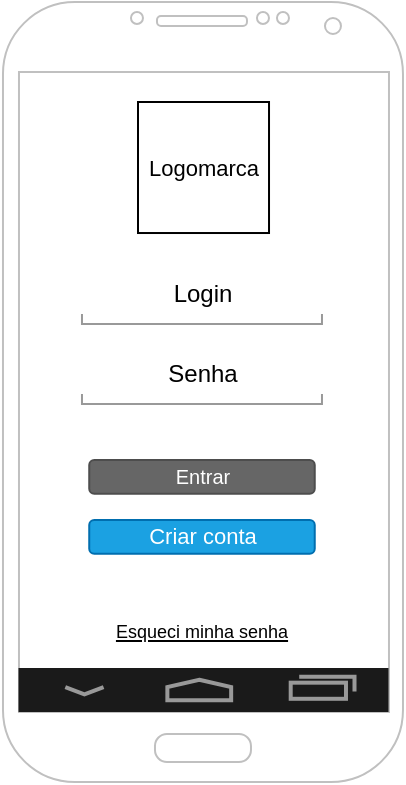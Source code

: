 <mxfile version="14.7.3" type="device" pages="4"><diagram name="TelaLogin" id="pcbPaOmgpCDfgWoAqDzY"><mxGraphModel dx="703" dy="383" grid="1" gridSize="10" guides="1" tooltips="1" connect="1" arrows="1" fold="1" page="1" pageScale="1" pageWidth="827" pageHeight="1169" math="0" shadow="0"><root><mxCell id="0"/><mxCell id="1" parent="0"/><mxCell id="s9qr9JF6SB7EDehjeSiv-1" value="" style="verticalLabelPosition=bottom;verticalAlign=top;html=1;shadow=0;dashed=0;strokeWidth=1;shape=mxgraph.android.phone2;strokeColor=#c0c0c0;" parent="1" vertex="1"><mxGeometry x="314.49" y="299" width="200" height="390" as="geometry"/></mxCell><mxCell id="s9qr9JF6SB7EDehjeSiv-3" value="Entrar" style="rounded=1;html=1;shadow=0;dashed=0;whiteSpace=wrap;fontSize=10;fillColor=#666666;align=center;strokeColor=#4D4D4D;fontColor=#ffffff;" parent="1" vertex="1"><mxGeometry x="357.62" y="528" width="112.75" height="16.88" as="geometry"/></mxCell><mxCell id="s9qr9JF6SB7EDehjeSiv-4" value="Login" style="strokeWidth=1;html=1;shadow=0;dashed=0;shape=mxgraph.android.textfield;align=center;strokeColor=#999999;pointerEvents=1;fillColor=none;" parent="1" vertex="1"><mxGeometry x="353.99" y="430" width="120" height="30" as="geometry"/></mxCell><mxCell id="s9qr9JF6SB7EDehjeSiv-5" value="Senha" style="strokeWidth=1;html=1;shadow=0;dashed=0;shape=mxgraph.android.textfield;align=center;strokeColor=#999999;pointerEvents=1;fillColor=none;" parent="1" vertex="1"><mxGeometry x="353.99" y="470" width="120" height="30" as="geometry"/></mxCell><mxCell id="s9qr9JF6SB7EDehjeSiv-6" value="Esqueci minha senha" style="text;html=1;strokeColor=none;fillColor=none;align=center;verticalAlign=middle;whiteSpace=wrap;rounded=0;fontStyle=4;fontSize=9;" parent="1" vertex="1"><mxGeometry x="353.5" y="603.5" width="120" height="20" as="geometry"/></mxCell><mxCell id="s9qr9JF6SB7EDehjeSiv-7" value="&lt;font style=&quot;font-size: 11px&quot;&gt;Criar conta&lt;/font&gt;" style="rounded=1;html=1;shadow=0;dashed=0;whiteSpace=wrap;fontSize=10;align=center;strokeColor=#006EAF;fontColor=#ffffff;fillColor=#1ba1e2;" parent="1" vertex="1"><mxGeometry x="357.62" y="558" width="112.75" height="16.88" as="geometry"/></mxCell><mxCell id="arFrny3vxUi28OAFOhJY-1" value="Logomarca" style="whiteSpace=wrap;html=1;aspect=fixed;fontSize=11;fontColor=#000000;" parent="1" vertex="1"><mxGeometry x="382" y="349" width="65.51" height="65.51" as="geometry"/></mxCell><mxCell id="mlHeatBJI3QzSH_0io7q-1" value="" style="verticalLabelPosition=bottom;verticalAlign=top;html=1;shadow=0;dashed=0;strokeWidth=2;shape=mxgraph.android.navigation_bar_5;fillColor=#1A1A1A;strokeColor=#999999;fontSize=9;" vertex="1" parent="1"><mxGeometry x="322.26" y="632" width="185" height="22" as="geometry"/></mxCell></root></mxGraphModel></diagram><diagram name="TelaCadastro" id="0M6KJHcyPagAl3RC9B3_"><mxGraphModel dx="703" dy="383" grid="1" gridSize="10" guides="1" tooltips="1" connect="1" arrows="1" fold="1" page="1" pageScale="1" pageWidth="827" pageHeight="1169" math="0" shadow="0"><root><mxCell id="YKpDmroGEW7taRKUalUB-0"/><mxCell id="YKpDmroGEW7taRKUalUB-1" parent="YKpDmroGEW7taRKUalUB-0"/><mxCell id="tNYIF6Rurag822J-LI9G-0" value="" style="verticalLabelPosition=bottom;verticalAlign=top;html=1;shadow=0;dashed=0;strokeWidth=1;shape=mxgraph.android.phone2;strokeColor=#c0c0c0;" parent="YKpDmroGEW7taRKUalUB-1" vertex="1"><mxGeometry x="314.49" y="280" width="200" height="390" as="geometry"/></mxCell><mxCell id="tNYIF6Rurag822J-LI9G-3" value="" style="strokeWidth=1;html=1;shadow=0;dashed=0;shape=mxgraph.android.action_bar_landscape;fillColor=#1A1A1A;strokeColor=#c0c0c0;strokeWidth=2;fontColor=#FFFFFF;" parent="YKpDmroGEW7taRKUalUB-1" vertex="1"><mxGeometry x="324" y="314.5" width="182.5" height="20" as="geometry"/></mxCell><mxCell id="tNYIF6Rurag822J-LI9G-4" value="Nome" style="strokeWidth=1;html=1;shadow=0;dashed=0;shape=mxgraph.android.textfield;align=center;strokeColor=#999999;pointerEvents=1;fillColor=none;fontSize=11;" parent="YKpDmroGEW7taRKUalUB-1" vertex="1"><mxGeometry x="333.25" y="382" width="66.75" height="20" as="geometry"/></mxCell><mxCell id="tNYIF6Rurag822J-LI9G-7" value="&lt;font style=&quot;font-size: 11px&quot;&gt;Avançar&lt;/font&gt;" style="rounded=1;html=1;shadow=0;dashed=0;whiteSpace=wrap;fontSize=10;align=center;strokeColor=#006EAF;fontColor=#ffffff;fillColor=#1ba1e2;" parent="YKpDmroGEW7taRKUalUB-1" vertex="1"><mxGeometry x="438" y="591" width="62.75" height="16.88" as="geometry"/></mxCell><mxCell id="L4wjgM4KKYng9Z0I1gmr-0" value="E-mail" style="strokeWidth=1;html=1;shadow=0;dashed=0;shape=mxgraph.android.textfield;align=center;strokeColor=#999999;pointerEvents=1;fillColor=none;fontSize=11;" parent="YKpDmroGEW7taRKUalUB-1" vertex="1"><mxGeometry x="333.25" y="443" width="166" height="20" as="geometry"/></mxCell><mxCell id="L4wjgM4KKYng9Z0I1gmr-1" value="Sobrenome" style="strokeWidth=1;html=1;shadow=0;dashed=0;shape=mxgraph.android.textfield;align=center;strokeColor=#999999;pointerEvents=1;fillColor=none;fontSize=11;" parent="YKpDmroGEW7taRKUalUB-1" vertex="1"><mxGeometry x="410" y="382" width="90" height="20" as="geometry"/></mxCell><mxCell id="L4wjgM4KKYng9Z0I1gmr-3" value="" style="verticalLabelPosition=bottom;verticalAlign=top;html=1;shadow=0;dashed=0;strokeWidth=1;shape=mxgraph.android.contact_badge_normal;fontSize=11;fillColor=#ffffff;" parent="YKpDmroGEW7taRKUalUB-1" vertex="1"><mxGeometry x="392.25" y="338" width="40" height="40" as="geometry"/></mxCell><mxCell id="L4wjgM4KKYng9Z0I1gmr-4" value="Data de nascimento" style="strokeWidth=1;html=1;shadow=0;dashed=0;shape=mxgraph.android.textfield;align=center;strokeColor=#999999;pointerEvents=1;fillColor=none;fontSize=11;" parent="YKpDmroGEW7taRKUalUB-1" vertex="1"><mxGeometry x="333.25" y="412" width="166.75" height="20" as="geometry"/></mxCell><mxCell id="L4wjgM4KKYng9Z0I1gmr-6" value="Telefone" style="strokeWidth=1;html=1;shadow=0;dashed=0;shape=mxgraph.android.textfield;align=center;strokeColor=#999999;pointerEvents=1;fillColor=none;fontSize=11;" parent="YKpDmroGEW7taRKUalUB-1" vertex="1"><mxGeometry x="332" y="473" width="168" height="20" as="geometry"/></mxCell><mxCell id="9GyJWU7yyij-hhhLCNBn-0" value="Logradouro" style="strokeWidth=1;html=1;shadow=0;dashed=0;shape=mxgraph.android.textfield;align=center;strokeColor=#999999;pointerEvents=1;fillColor=none;fontSize=11;" parent="YKpDmroGEW7taRKUalUB-1" vertex="1"><mxGeometry x="380" y="505" width="70" height="20" as="geometry"/></mxCell><mxCell id="9GyJWU7yyij-hhhLCNBn-1" value="Nº" style="strokeWidth=1;html=1;shadow=0;dashed=0;shape=mxgraph.android.textfield;align=center;strokeColor=#999999;pointerEvents=1;fillColor=none;fontSize=11;" parent="YKpDmroGEW7taRKUalUB-1" vertex="1"><mxGeometry x="460" y="505" width="40" height="20" as="geometry"/></mxCell><mxCell id="9GyJWU7yyij-hhhLCNBn-2" value="Bairro" style="strokeWidth=1;html=1;shadow=0;dashed=0;shape=mxgraph.android.textfield;align=center;strokeColor=#999999;pointerEvents=1;fillColor=none;fontSize=11;" parent="YKpDmroGEW7taRKUalUB-1" vertex="1"><mxGeometry x="331.25" y="536" width="88.75" height="20" as="geometry"/></mxCell><mxCell id="9GyJWU7yyij-hhhLCNBn-3" value="Cidade" style="strokeWidth=1;html=1;shadow=0;dashed=0;shape=mxgraph.android.textfield;align=center;strokeColor=#999999;pointerEvents=1;fillColor=none;fontSize=11;" parent="YKpDmroGEW7taRKUalUB-1" vertex="1"><mxGeometry x="432" y="536" width="68.75" height="20" as="geometry"/></mxCell><mxCell id="9GyJWU7yyij-hhhLCNBn-4" value="UF" style="strokeWidth=1;html=1;shadow=0;dashed=0;shape=mxgraph.android.textfield;align=center;strokeColor=#999999;pointerEvents=1;fillColor=none;fontSize=11;" parent="YKpDmroGEW7taRKUalUB-1" vertex="1"><mxGeometry x="332" y="565" width="48" height="20" as="geometry"/></mxCell><mxCell id="9GyJWU7yyij-hhhLCNBn-5" value="Complemento" style="strokeWidth=1;html=1;shadow=0;dashed=0;shape=mxgraph.android.textfield;align=center;strokeColor=#999999;pointerEvents=1;fillColor=none;fontSize=11;" parent="YKpDmroGEW7taRKUalUB-1" vertex="1"><mxGeometry x="390" y="564.5" width="110.75" height="20" as="geometry"/></mxCell><mxCell id="COEHCCvRVywUcrXWX0vz-0" value="Preencha seus dados pessoais" style="text;html=1;align=center;verticalAlign=middle;whiteSpace=wrap;rounded=0;fontSize=11;fontColor=#FFFFFF;" parent="YKpDmroGEW7taRKUalUB-1" vertex="1"><mxGeometry x="332.94" y="314.5" width="162.12" height="20" as="geometry"/></mxCell><mxCell id="bdfrHfFPngMkNtdnVA4E-0" value="CEP" style="strokeWidth=1;html=1;shadow=0;dashed=0;shape=mxgraph.android.textfield;align=center;strokeColor=#999999;pointerEvents=1;fillColor=none;fontSize=11;" parent="YKpDmroGEW7taRKUalUB-1" vertex="1"><mxGeometry x="331.25" y="505" width="38.75" height="20" as="geometry"/></mxCell><mxCell id="bdfrHfFPngMkNtdnVA4E-1" value="API_Buscar_CEP" style="swimlane;fontStyle=1;align=center;verticalAlign=top;childLayout=stackLayout;horizontal=1;startSize=26;horizontalStack=0;resizeParent=1;resizeParentMax=0;resizeLast=0;collapsible=1;marginBottom=0;fontSize=11;fontColor=#000000;" parent="YKpDmroGEW7taRKUalUB-1" vertex="1"><mxGeometry x="130" y="476.5" width="160" height="86" as="geometry"/></mxCell><mxCell id="bdfrHfFPngMkNtdnVA4E-2" value="+ field: type" style="text;strokeColor=none;fillColor=none;align=left;verticalAlign=top;spacingLeft=4;spacingRight=4;overflow=hidden;rotatable=0;points=[[0,0.5],[1,0.5]];portConstraint=eastwest;" parent="bdfrHfFPngMkNtdnVA4E-1" vertex="1"><mxGeometry y="26" width="160" height="26" as="geometry"/></mxCell><mxCell id="bdfrHfFPngMkNtdnVA4E-3" value="" style="line;strokeWidth=1;fillColor=none;align=left;verticalAlign=middle;spacingTop=-1;spacingLeft=3;spacingRight=3;rotatable=0;labelPosition=right;points=[];portConstraint=eastwest;" parent="bdfrHfFPngMkNtdnVA4E-1" vertex="1"><mxGeometry y="52" width="160" height="8" as="geometry"/></mxCell><mxCell id="bdfrHfFPngMkNtdnVA4E-4" value="+ method(type): buscarCep()" style="text;strokeColor=none;fillColor=none;align=left;verticalAlign=top;spacingLeft=4;spacingRight=4;overflow=hidden;rotatable=0;points=[[0,0.5],[1,0.5]];portConstraint=eastwest;" parent="bdfrHfFPngMkNtdnVA4E-1" vertex="1"><mxGeometry y="60" width="160" height="26" as="geometry"/></mxCell><mxCell id="bdfrHfFPngMkNtdnVA4E-5" value="" style="endArrow=classic;html=1;fontSize=11;fontColor=#000000;entryX=1;entryY=0.5;entryDx=0;entryDy=0;" parent="YKpDmroGEW7taRKUalUB-1" source="bdfrHfFPngMkNtdnVA4E-0" target="bdfrHfFPngMkNtdnVA4E-2" edge="1"><mxGeometry width="50" height="50" relative="1" as="geometry"><mxPoint x="380" y="540" as="sourcePoint"/><mxPoint x="430" y="490" as="targetPoint"/></mxGeometry></mxCell><mxCell id="SMkiUWCo9QSujoaJGIrG-0" value="" style="verticalLabelPosition=bottom;verticalAlign=top;html=1;shadow=0;dashed=0;strokeWidth=2;shape=mxgraph.android.navigation_bar_5;fillColor=#1A1A1A;strokeColor=#999999;fontSize=9;" vertex="1" parent="YKpDmroGEW7taRKUalUB-1"><mxGeometry x="322.5" y="612.88" width="185" height="22" as="geometry"/></mxCell></root></mxGraphModel></diagram><diagram name="TelaCadastroVeiculo" id="AYDgvRZ8iwFfkOy1LutD"><mxGraphModel dx="849" dy="463" grid="1" gridSize="10" guides="1" tooltips="1" connect="1" arrows="1" fold="1" page="1" pageScale="1" pageWidth="827" pageHeight="1169" math="0" shadow="0"><root><mxCell id="bS-cwcRztc18atUK7ep2-0"/><mxCell id="bS-cwcRztc18atUK7ep2-1" parent="bS-cwcRztc18atUK7ep2-0"/><mxCell id="8ysnq2esyBaXfE50iwi6-0" value="" style="verticalLabelPosition=bottom;verticalAlign=top;html=1;shadow=0;dashed=0;strokeWidth=1;shape=mxgraph.android.phone2;strokeColor=#c0c0c0;" parent="bS-cwcRztc18atUK7ep2-1" vertex="1"><mxGeometry x="300" y="240" width="200" height="390" as="geometry"/></mxCell><mxCell id="8ysnq2esyBaXfE50iwi6-2" value="" style="strokeWidth=1;html=1;shadow=0;dashed=0;shape=mxgraph.android.action_bar_landscape;fillColor=#1A1A1A;strokeColor=#c0c0c0;strokeWidth=2;fontColor=#FFFFFF;" parent="bS-cwcRztc18atUK7ep2-1" vertex="1"><mxGeometry x="309.51" y="274.5" width="182.5" height="20" as="geometry"/></mxCell><mxCell id="8ysnq2esyBaXfE50iwi6-3" value="Tipo veículo" style="strokeWidth=1;html=1;shadow=0;dashed=0;shape=mxgraph.android.textfield;align=center;strokeColor=#999999;pointerEvents=1;fillColor=none;fontSize=11;" parent="bS-cwcRztc18atUK7ep2-1" vertex="1"><mxGeometry x="317.76" y="376" width="83.24" height="20" as="geometry"/></mxCell><mxCell id="8ysnq2esyBaXfE50iwi6-4" value="&lt;font style=&quot;font-size: 11px&quot;&gt;Salvar&lt;/font&gt;" style="rounded=1;html=1;shadow=0;dashed=0;whiteSpace=wrap;fontSize=10;align=center;strokeColor=#006EAF;fontColor=#ffffff;fillColor=#1ba1e2;" parent="bS-cwcRztc18atUK7ep2-1" vertex="1"><mxGeometry x="418.51" y="547" width="62.75" height="16.88" as="geometry"/></mxCell><mxCell id="8ysnq2esyBaXfE50iwi6-5" value="Modelo (list)" style="strokeWidth=1;html=1;shadow=0;dashed=0;shape=mxgraph.android.textfield;align=center;strokeColor=#999999;pointerEvents=1;fillColor=none;fontSize=11;" parent="bS-cwcRztc18atUK7ep2-1" vertex="1"><mxGeometry x="411.12" y="416" width="72.63" height="20" as="geometry"/></mxCell><mxCell id="8ysnq2esyBaXfE50iwi6-6" value="Marca (list)" style="strokeWidth=1;html=1;shadow=0;dashed=0;shape=mxgraph.android.textfield;align=center;strokeColor=#999999;pointerEvents=1;fillColor=none;fontSize=11;" parent="bS-cwcRztc18atUK7ep2-1" vertex="1"><mxGeometry x="317.88" y="416" width="84" height="20" as="geometry"/></mxCell><mxCell id="8ysnq2esyBaXfE50iwi6-14" value="Combustível (list)" style="strokeWidth=1;html=1;shadow=0;dashed=0;shape=mxgraph.android.textfield;align=center;strokeColor=#999999;pointerEvents=1;fillColor=none;fontSize=11;" parent="bS-cwcRztc18atUK7ep2-1" vertex="1"><mxGeometry x="317.76" y="497" width="83.24" height="20" as="geometry"/></mxCell><mxCell id="8ysnq2esyBaXfE50iwi6-16" value="Ano" style="strokeWidth=1;html=1;shadow=0;dashed=0;shape=mxgraph.android.textfield;align=center;strokeColor=#999999;pointerEvents=1;fillColor=none;fontSize=11;" parent="bS-cwcRztc18atUK7ep2-1" vertex="1"><mxGeometry x="410.38" y="454" width="73.37" height="20" as="geometry"/></mxCell><mxCell id="8ysnq2esyBaXfE50iwi6-17" value="Placa" style="strokeWidth=1;html=1;shadow=0;dashed=0;shape=mxgraph.android.textfield;align=center;strokeColor=#999999;pointerEvents=1;fillColor=none;fontSize=11;" parent="bS-cwcRztc18atUK7ep2-1" vertex="1"><mxGeometry x="408.51" y="376" width="74.49" height="20" as="geometry"/></mxCell><mxCell id="fBMSRY9Bwh86pO51diNR-0" value="" style="endArrow=classic;html=1;entryX=1;entryY=0.5;entryDx=0;entryDy=0;" parent="bS-cwcRztc18atUK7ep2-1" source="8ysnq2esyBaXfE50iwi6-3" target="0LyO1txpODT6biz6xXVe-41" edge="1"><mxGeometry width="50" height="50" relative="1" as="geometry"><mxPoint x="420" y="490" as="sourcePoint"/><mxPoint x="250" y="386" as="targetPoint"/></mxGeometry></mxCell><mxCell id="fBMSRY9Bwh86pO51diNR-1" value="" style="endArrow=classic;html=1;exitX=0.024;exitY=0.515;exitDx=0;exitDy=0;exitPerimeter=0;entryX=1;entryY=0.5;entryDx=0;entryDy=0;" parent="bS-cwcRztc18atUK7ep2-1" source="8ysnq2esyBaXfE50iwi6-14" target="0LyO1txpODT6biz6xXVe-24" edge="1"><mxGeometry width="50" height="50" relative="1" as="geometry"><mxPoint x="246.76" y="456" as="sourcePoint"/><mxPoint x="190" y="507" as="targetPoint"/></mxGeometry></mxCell><mxCell id="fBMSRY9Bwh86pO51diNR-2" value="Km/L (média)" style="strokeWidth=1;html=1;shadow=0;dashed=0;shape=mxgraph.android.textfield;align=center;strokeColor=#999999;pointerEvents=1;fillColor=none;fontSize=11;" parent="bS-cwcRztc18atUK7ep2-1" vertex="1"><mxGeometry x="411" y="497" width="70" height="20" as="geometry"/></mxCell><mxCell id="fBMSRY9Bwh86pO51diNR-3" value="" style="endArrow=classic;html=1;entryX=0;entryY=0.5;entryDx=0;entryDy=0;" parent="bS-cwcRztc18atUK7ep2-1" source="fBMSRY9Bwh86pO51diNR-2" target="0LyO1txpODT6biz6xXVe-38" edge="1"><mxGeometry width="50" height="50" relative="1" as="geometry"><mxPoint x="480" y="445.378" as="sourcePoint"/><mxPoint x="560" y="507" as="targetPoint"/></mxGeometry></mxCell><mxCell id="fBMSRY9Bwh86pO51diNR-6" value="Cor (list)" style="strokeWidth=1;html=1;shadow=0;dashed=0;shape=mxgraph.android.textfield;align=center;strokeColor=#999999;pointerEvents=1;fillColor=none;fontSize=11;" parent="bS-cwcRztc18atUK7ep2-1" vertex="1"><mxGeometry x="317.77" y="454" width="83.37" height="20" as="geometry"/></mxCell><mxCell id="fBMSRY9Bwh86pO51diNR-8" value="Preencha os dados do veículo" style="text;html=1;align=center;verticalAlign=middle;whiteSpace=wrap;rounded=0;fontSize=11;fontColor=#FFFFFF;" parent="bS-cwcRztc18atUK7ep2-1" vertex="1"><mxGeometry x="317.88" y="275.5" width="162.12" height="20" as="geometry"/></mxCell><mxCell id="0LyO1txpODT6biz6xXVe-17" value="&lt;ol&gt;&lt;li&gt;Value 1&lt;/li&gt;&lt;li&gt;Value 2&lt;/li&gt;&lt;li&gt;Value 3&lt;/li&gt;&lt;/ol&gt;" style="text;strokeColor=none;fillColor=none;html=1;whiteSpace=wrap;verticalAlign=middle;overflow=hidden;fontSize=11;fontColor=#FFFFFF;" parent="bS-cwcRztc18atUK7ep2-1" vertex="1"><mxGeometry x="40" y="356" width="100" height="80" as="geometry"/></mxCell><mxCell id="0LyO1txpODT6biz6xXVe-19" value="Tipos: Carro, moto, caminhão, etc. Deixar apenas &quot;Carro&quot; inicialmente" style="text;html=1;strokeColor=none;fillColor=none;align=center;verticalAlign=middle;whiteSpace=wrap;rounded=0;fontSize=11;" parent="bS-cwcRztc18atUK7ep2-1" vertex="1"><mxGeometry x="20" y="290" width="140" height="60" as="geometry"/></mxCell><mxCell id="0LyO1txpODT6biz6xXVe-23" value="Combustivel" style="swimlane;fontStyle=0;childLayout=stackLayout;horizontal=1;startSize=26;fillColor=none;horizontalStack=0;resizeParent=1;resizeParentMax=0;resizeLast=0;collapsible=1;marginBottom=0;fontSize=11;fontColor=#000000;" parent="bS-cwcRztc18atUK7ep2-1" vertex="1"><mxGeometry x="140" y="468" width="140" height="78" as="geometry"/></mxCell><mxCell id="0LyO1txpODT6biz6xXVe-24" value="- id" style="text;strokeColor=none;fillColor=none;align=left;verticalAlign=top;spacingLeft=4;spacingRight=4;overflow=hidden;rotatable=0;points=[[0,0.5],[1,0.5]];portConstraint=eastwest;" parent="0LyO1txpODT6biz6xXVe-23" vertex="1"><mxGeometry y="26" width="140" height="26" as="geometry"/></mxCell><mxCell id="0LyO1txpODT6biz6xXVe-25" value="- tipo_combustivel" style="text;strokeColor=none;fillColor=none;align=left;verticalAlign=top;spacingLeft=4;spacingRight=4;overflow=hidden;rotatable=0;points=[[0,0.5],[1,0.5]];portConstraint=eastwest;" parent="0LyO1txpODT6biz6xXVe-23" vertex="1"><mxGeometry y="52" width="140" height="26" as="geometry"/></mxCell><mxCell id="0LyO1txpODT6biz6xXVe-32" value="Media_KmL" style="swimlane;fontStyle=1;align=center;verticalAlign=top;childLayout=stackLayout;horizontal=1;startSize=26;horizontalStack=0;resizeParent=1;resizeParentMax=0;resizeLast=0;collapsible=1;marginBottom=0;fontSize=11;fontColor=#000000;" parent="bS-cwcRztc18atUK7ep2-1" vertex="1"><mxGeometry x="530" y="441.88" width="180" height="112" as="geometry"/></mxCell><mxCell id="0LyO1txpODT6biz6xXVe-33" value="- field: id_veiculo" style="text;strokeColor=none;fillColor=none;align=left;verticalAlign=top;spacingLeft=4;spacingRight=4;overflow=hidden;rotatable=0;points=[[0,0.5],[1,0.5]];portConstraint=eastwest;" parent="0LyO1txpODT6biz6xXVe-32" vertex="1"><mxGeometry y="26" width="180" height="26" as="geometry"/></mxCell><mxCell id="0LyO1txpODT6biz6xXVe-38" value="- field: mediaKmL" style="text;strokeColor=none;fillColor=none;align=left;verticalAlign=top;spacingLeft=4;spacingRight=4;overflow=hidden;rotatable=0;points=[[0,0.5],[1,0.5]];portConstraint=eastwest;" parent="0LyO1txpODT6biz6xXVe-32" vertex="1"><mxGeometry y="52" width="180" height="26" as="geometry"/></mxCell><mxCell id="0LyO1txpODT6biz6xXVe-34" value="" style="line;strokeWidth=1;fillColor=none;align=left;verticalAlign=middle;spacingTop=-1;spacingLeft=3;spacingRight=3;rotatable=0;labelPosition=right;points=[];portConstraint=eastwest;" parent="0LyO1txpODT6biz6xXVe-32" vertex="1"><mxGeometry y="78" width="180" height="8" as="geometry"/></mxCell><mxCell id="0LyO1txpODT6biz6xXVe-35" value="+ method(type): calcularMedia" style="text;strokeColor=none;fillColor=none;align=left;verticalAlign=top;spacingLeft=4;spacingRight=4;overflow=hidden;rotatable=0;points=[[0,0.5],[1,0.5]];portConstraint=eastwest;" parent="0LyO1txpODT6biz6xXVe-32" vertex="1"><mxGeometry y="86" width="180" height="26" as="geometry"/></mxCell><mxCell id="0LyO1txpODT6biz6xXVe-40" value="Tipo_Veiculo" style="swimlane;fontStyle=0;childLayout=stackLayout;horizontal=1;startSize=26;fillColor=none;horizontalStack=0;resizeParent=1;resizeParentMax=0;resizeLast=0;collapsible=1;marginBottom=0;fontSize=11;fontColor=#000000;" parent="bS-cwcRztc18atUK7ep2-1" vertex="1"><mxGeometry x="140" y="347" width="140" height="78" as="geometry"/></mxCell><mxCell id="0LyO1txpODT6biz6xXVe-41" value="- id" style="text;strokeColor=none;fillColor=none;align=left;verticalAlign=top;spacingLeft=4;spacingRight=4;overflow=hidden;rotatable=0;points=[[0,0.5],[1,0.5]];portConstraint=eastwest;" parent="0LyO1txpODT6biz6xXVe-40" vertex="1"><mxGeometry y="26" width="140" height="26" as="geometry"/></mxCell><mxCell id="0LyO1txpODT6biz6xXVe-42" value="- tipo" style="text;strokeColor=none;fillColor=none;align=left;verticalAlign=top;spacingLeft=4;spacingRight=4;overflow=hidden;rotatable=0;points=[[0,0.5],[1,0.5]];portConstraint=eastwest;" parent="0LyO1txpODT6biz6xXVe-40" vertex="1"><mxGeometry y="52" width="140" height="26" as="geometry"/></mxCell><mxCell id="ib0vaJeNcSpGHsJvi9gh-0" value="Animação / Foto veículo" style="rounded=0;whiteSpace=wrap;html=1;fontSize=11;fontColor=#000000;" parent="bS-cwcRztc18atUK7ep2-1" vertex="1"><mxGeometry x="320" y="315" width="163.75" height="35" as="geometry"/></mxCell><mxCell id="6p5YaX5T8p_TAweoCwR6-0" value="" style="verticalLabelPosition=bottom;verticalAlign=top;html=1;shadow=0;dashed=0;strokeWidth=2;shape=mxgraph.android.navigation_bar_5;fillColor=#1A1A1A;strokeColor=#999999;fontSize=9;" vertex="1" parent="bS-cwcRztc18atUK7ep2-1"><mxGeometry x="308.26" y="573" width="185" height="22" as="geometry"/></mxCell><mxCell id="xo7hssBsLbCCeoETLEOR-0" value="" style="endArrow=classic;html=1;fontSize=9;entryX=0.5;entryY=1;entryDx=0;entryDy=0;exitX=-0.021;exitY=0.725;exitDx=0;exitDy=0;exitPerimeter=0;" edge="1" parent="bS-cwcRztc18atUK7ep2-1" source="0LyO1txpODT6biz6xXVe-42" target="0LyO1txpODT6biz6xXVe-19"><mxGeometry width="50" height="50" relative="1" as="geometry"><mxPoint x="30" y="421" as="sourcePoint"/><mxPoint x="80" y="371" as="targetPoint"/></mxGeometry></mxCell></root></mxGraphModel></diagram><diagram name="TelaPrincipal" id="6ZjeS-cBSRHWoQ_r_PPY"><mxGraphModel dx="849" dy="463" grid="1" gridSize="10" guides="1" tooltips="1" connect="1" arrows="1" fold="1" page="1" pageScale="1" pageWidth="827" pageHeight="1169" math="0" shadow="0"><root><mxCell id="2oL0-Lksb_uqV_3Hc8Vw-0"/><mxCell id="2oL0-Lksb_uqV_3Hc8Vw-1" parent="2oL0-Lksb_uqV_3Hc8Vw-0"/><mxCell id="UJQGAwBYLTSITpzcG6UX-0" value="" style="verticalLabelPosition=bottom;verticalAlign=top;html=1;shadow=0;dashed=0;strokeWidth=1;shape=mxgraph.android.phone2;strokeColor=#c0c0c0;" parent="2oL0-Lksb_uqV_3Hc8Vw-1" vertex="1"><mxGeometry x="422" y="320" width="200" height="390" as="geometry"/></mxCell><mxCell id="4tPLECbuEtlZAiveNUpX-19" value="" style="line;strokeWidth=2;html=1;fontSize=11;fontColor=#000000;" parent="2oL0-Lksb_uqV_3Hc8Vw-1" vertex="1"><mxGeometry x="434" y="362" width="15" height="8" as="geometry"/></mxCell><mxCell id="4tPLECbuEtlZAiveNUpX-20" value="" style="line;strokeWidth=2;html=1;fontSize=11;fontColor=#000000;" parent="2oL0-Lksb_uqV_3Hc8Vw-1" vertex="1"><mxGeometry x="434" y="369" width="15" height="10" as="geometry"/></mxCell><mxCell id="4tPLECbuEtlZAiveNUpX-21" value="" style="line;strokeWidth=2;html=1;fontSize=11;fontColor=#000000;" parent="2oL0-Lksb_uqV_3Hc8Vw-1" vertex="1"><mxGeometry x="434" y="365" width="15" height="10" as="geometry"/></mxCell><mxCell id="4tPLECbuEtlZAiveNUpX-29" value="" style="line;strokeWidth=2;html=1;fontSize=11;fontColor=#000000;" parent="2oL0-Lksb_uqV_3Hc8Vw-1" vertex="1"><mxGeometry x="430.5" y="379" width="185" height="10" as="geometry"/></mxCell><mxCell id="4tPLECbuEtlZAiveNUpX-35" value="Entradas:" style="text;strokeColor=none;fillColor=none;html=1;fontSize=8;fontStyle=1;verticalAlign=middle;align=center;" parent="2oL0-Lksb_uqV_3Hc8Vw-1" vertex="1"><mxGeometry x="459" y="355" width="42" height="14" as="geometry"/></mxCell><mxCell id="4tPLECbuEtlZAiveNUpX-36" value="R$ 50,00" style="text;strokeColor=none;fillColor=none;html=1;fontSize=8;fontStyle=1;verticalAlign=middle;align=center;fontColor=#00CC00;" parent="2oL0-Lksb_uqV_3Hc8Vw-1" vertex="1"><mxGeometry x="503" y="355" width="28" height="14" as="geometry"/></mxCell><mxCell id="4tPLECbuEtlZAiveNUpX-37" value="Saídas:" style="text;strokeColor=none;fillColor=none;html=1;fontSize=8;fontStyle=1;verticalAlign=middle;align=center;" parent="2oL0-Lksb_uqV_3Hc8Vw-1" vertex="1"><mxGeometry x="550" y="356" width="27" height="12" as="geometry"/></mxCell><mxCell id="4tPLECbuEtlZAiveNUpX-38" value="R$ 30,00" style="text;strokeColor=none;fillColor=none;html=1;fontSize=8;fontStyle=1;verticalAlign=middle;align=center;fontColor=#FF0000;" parent="2oL0-Lksb_uqV_3Hc8Vw-1" vertex="1"><mxGeometry x="579.5" y="355" width="35" height="14" as="geometry"/></mxCell><mxCell id="VrLesyhqI8mYc0uWLbDm-0" value="Saldo:" style="text;strokeColor=none;fillColor=none;html=1;fontSize=8;fontStyle=1;verticalAlign=middle;align=center;" vertex="1" parent="2oL0-Lksb_uqV_3Hc8Vw-1"><mxGeometry x="554.5" y="369" width="22" height="12" as="geometry"/></mxCell><mxCell id="VrLesyhqI8mYc0uWLbDm-1" value="R$ 20,00" style="text;strokeColor=none;fillColor=none;html=1;fontSize=8;fontStyle=1;verticalAlign=middle;align=center;fontColor=#00CC00;" vertex="1" parent="2oL0-Lksb_uqV_3Hc8Vw-1"><mxGeometry x="582.5" y="368" width="28" height="14" as="geometry"/></mxCell><mxCell id="VrLesyhqI8mYc0uWLbDm-4" value="" style="rounded=1;whiteSpace=wrap;html=1;" vertex="1" parent="2oL0-Lksb_uqV_3Hc8Vw-1"><mxGeometry x="432" y="391" width="180" height="19" as="geometry"/></mxCell><mxCell id="VrLesyhqI8mYc0uWLbDm-5" value="1 dia" style="rounded=1;whiteSpace=wrap;html=1;fontSize=8;align=center;verticalAlign=bottom;fillColor=#dae8fc;strokeColor=#6c8ebf;" vertex="1" parent="2oL0-Lksb_uqV_3Hc8Vw-1"><mxGeometry x="434" y="393.5" width="25" height="13" as="geometry"/></mxCell><mxCell id="VrLesyhqI8mYc0uWLbDm-6" value="7 dias" style="rounded=1;whiteSpace=wrap;html=1;verticalAlign=bottom;fontSize=8;" vertex="1" parent="2oL0-Lksb_uqV_3Hc8Vw-1"><mxGeometry x="469" y="394" width="25" height="13" as="geometry"/></mxCell><mxCell id="VrLesyhqI8mYc0uWLbDm-7" value="15 dias" style="rounded=1;whiteSpace=wrap;html=1;verticalAlign=bottom;fontSize=8;" vertex="1" parent="2oL0-Lksb_uqV_3Hc8Vw-1"><mxGeometry x="506" y="394" width="28" height="13" as="geometry"/></mxCell><mxCell id="VrLesyhqI8mYc0uWLbDm-9" value="30 dias" style="rounded=1;whiteSpace=wrap;html=1;verticalAlign=bottom;fontSize=8;" vertex="1" parent="2oL0-Lksb_uqV_3Hc8Vw-1"><mxGeometry x="544" y="393.5" width="28" height="13" as="geometry"/></mxCell><mxCell id="VrLesyhqI8mYc0uWLbDm-10" value="Outro" style="rounded=1;whiteSpace=wrap;html=1;verticalAlign=bottom;fontSize=8;" vertex="1" parent="2oL0-Lksb_uqV_3Hc8Vw-1"><mxGeometry x="582" y="393.5" width="25" height="13" as="geometry"/></mxCell><mxCell id="VrLesyhqI8mYc0uWLbDm-11" value="&lt;font size=&quot;1&quot;&gt;01/06/2021&lt;/font&gt;&lt;span style=&quot;font-size: 12px&quot;&gt;&amp;nbsp; &amp;nbsp; &amp;nbsp; &amp;nbsp; &amp;nbsp; &amp;nbsp; &amp;nbsp; &amp;nbsp; &amp;nbsp; &lt;/span&gt;&lt;font style=&quot;font-size: 13px&quot; color=&quot;#ff0000&quot;&gt;R$ 30,00&lt;/font&gt;&lt;br&gt;&lt;span style=&quot;font-size: 12px&quot;&gt;Gasolina&lt;/span&gt;" style="rounded=1;whiteSpace=wrap;html=1;fontSize=8;align=left;verticalAlign=bottom;fillColor=#f9f7ed;strokeColor=#36393d;" vertex="1" parent="2oL0-Lksb_uqV_3Hc8Vw-1"><mxGeometry x="433" y="420" width="179" height="40" as="geometry"/></mxCell><mxCell id="VrLesyhqI8mYc0uWLbDm-12" value="&lt;font size=&quot;1&quot;&gt;01/06/2021&lt;/font&gt;&lt;span style=&quot;font-size: 12px&quot;&gt;&amp;nbsp; &amp;nbsp; &amp;nbsp; &amp;nbsp; &amp;nbsp; &amp;nbsp; &amp;nbsp; &amp;nbsp; &amp;nbsp; &lt;/span&gt;&lt;font style=&quot;font-size: 13px&quot; color=&quot;#00cc00&quot;&gt;R$ 50,00&lt;/font&gt;&lt;br&gt;&lt;span style=&quot;font-size: 12px&quot;&gt;Corrida ETEC&lt;/span&gt;" style="rounded=1;whiteSpace=wrap;html=1;fontSize=8;align=left;verticalAlign=bottom;fillColor=#f9f7ed;strokeColor=#36393d;" vertex="1" parent="2oL0-Lksb_uqV_3Hc8Vw-1"><mxGeometry x="433.5" y="470" width="179" height="40" as="geometry"/></mxCell><mxCell id="VfWbq2CiqGoaJXg0KYi8-0" value="+" style="ellipse;whiteSpace=wrap;html=1;aspect=fixed;fontSize=26;align=center;verticalAlign=middle;fillColor=#dae8fc;strokeColor=#6c8ebf;" vertex="1" parent="2oL0-Lksb_uqV_3Hc8Vw-1"><mxGeometry x="572" y="613.5" width="34.5" height="34.5" as="geometry"/></mxCell><mxCell id="VfWbq2CiqGoaJXg0KYi8-1" value="" style="endArrow=classic;html=1;fontSize=26;exitX=1;exitY=0.5;exitDx=0;exitDy=0;" edge="1" parent="2oL0-Lksb_uqV_3Hc8Vw-1" source="VfWbq2CiqGoaJXg0KYi8-0" target="VfWbq2CiqGoaJXg0KYi8-3"><mxGeometry width="50" height="50" relative="1" as="geometry"><mxPoint x="672" y="635" as="sourcePoint"/><mxPoint x="652" y="632.924" as="targetPoint"/></mxGeometry></mxCell><mxCell id="VfWbq2CiqGoaJXg0KYi8-3" value="Botão chamará a tela que faz lançamentos" style="text;html=1;strokeColor=none;fillColor=none;align=center;verticalAlign=middle;whiteSpace=wrap;rounded=0;fontSize=11;" vertex="1" parent="2oL0-Lksb_uqV_3Hc8Vw-1"><mxGeometry x="645" y="617.12" width="110" height="27.25" as="geometry"/></mxCell><mxCell id="BlgIMPI8jC3cHAbi4Gwx-0" value="" style="endArrow=classic;html=1;fontSize=8;exitX=1;exitY=0.5;exitDx=0;exitDy=0;" edge="1" parent="2oL0-Lksb_uqV_3Hc8Vw-1" source="VrLesyhqI8mYc0uWLbDm-12" target="BlgIMPI8jC3cHAbi4Gwx-1"><mxGeometry width="50" height="50" relative="1" as="geometry"><mxPoint x="642" y="500" as="sourcePoint"/><mxPoint x="662" y="490" as="targetPoint"/></mxGeometry></mxCell><mxCell id="BlgIMPI8jC3cHAbi4Gwx-1" value="Ao clicar, será aberta uma tela que exibe os detalhes da corrida: local de partida, local de destino, KM rodado, tempo levado. Essas informações serão todas opcionais." style="text;html=1;strokeColor=none;fillColor=none;align=center;verticalAlign=middle;whiteSpace=wrap;rounded=0;fontSize=10;" vertex="1" parent="2oL0-Lksb_uqV_3Hc8Vw-1"><mxGeometry x="645" y="460" width="140" height="60" as="geometry"/></mxCell><mxCell id="BlgIMPI8jC3cHAbi4Gwx-6" value="Filtro dos lançamentos que aparecerão na tela." style="text;html=1;strokeColor=none;fillColor=none;align=center;verticalAlign=middle;whiteSpace=wrap;rounded=0;fontSize=10;" vertex="1" parent="2oL0-Lksb_uqV_3Hc8Vw-1"><mxGeometry x="645" y="391" width="110" height="20" as="geometry"/></mxCell><mxCell id="BlgIMPI8jC3cHAbi4Gwx-7" value="" style="verticalLabelPosition=bottom;verticalAlign=top;html=1;shadow=0;dashed=0;strokeWidth=1;shape=mxgraph.android.phone2;strokeColor=#c0c0c0;" vertex="1" parent="2oL0-Lksb_uqV_3Hc8Vw-1"><mxGeometry x="206" y="320" width="200" height="390" as="geometry"/></mxCell><mxCell id="BlgIMPI8jC3cHAbi4Gwx-10" value="" style="endArrow=none;html=1;fontSize=10;entryX=0.382;entryY=0.091;entryDx=0;entryDy=0;entryPerimeter=0;exitX=0.388;exitY=0.91;exitDx=0;exitDy=0;exitPerimeter=0;" edge="1" parent="2oL0-Lksb_uqV_3Hc8Vw-1"><mxGeometry width="50" height="50" relative="1" as="geometry"><mxPoint x="311.6" y="674.9" as="sourcePoint"/><mxPoint x="310.4" y="355.49" as="targetPoint"/></mxGeometry></mxCell><mxCell id="BlgIMPI8jC3cHAbi4Gwx-11" value="" style="line;strokeWidth=2;html=1;fontSize=11;fontColor=#000000;" vertex="1" parent="2oL0-Lksb_uqV_3Hc8Vw-1"><mxGeometry x="292" y="358" width="15" height="8" as="geometry"/></mxCell><mxCell id="BlgIMPI8jC3cHAbi4Gwx-12" value="" style="line;strokeWidth=2;html=1;fontSize=11;fontColor=#000000;" vertex="1" parent="2oL0-Lksb_uqV_3Hc8Vw-1"><mxGeometry x="292" y="363" width="15" height="8" as="geometry"/></mxCell><mxCell id="BlgIMPI8jC3cHAbi4Gwx-13" value="" style="line;strokeWidth=2;html=1;fontSize=11;fontColor=#000000;" vertex="1" parent="2oL0-Lksb_uqV_3Hc8Vw-1"><mxGeometry x="292" y="368" width="15" height="8" as="geometry"/></mxCell><mxCell id="v6T1hwpsdY6RQu_5_nVs-0" value="" style="verticalLabelPosition=bottom;verticalAlign=top;html=1;shadow=0;dashed=0;strokeWidth=1;shape=mxgraph.android.contact_badge_normal;fontSize=11;fillColor=#ffffff;" vertex="1" parent="2oL0-Lksb_uqV_3Hc8Vw-1"><mxGeometry x="241" y="360" width="40" height="40" as="geometry"/></mxCell><mxCell id="v6T1hwpsdY6RQu_5_nVs-1" value="Nome" style="text;html=1;strokeColor=none;fillColor=none;align=center;verticalAlign=middle;whiteSpace=wrap;rounded=0;fontSize=10;" vertex="1" parent="2oL0-Lksb_uqV_3Hc8Vw-1"><mxGeometry x="241" y="402" width="40" height="10" as="geometry"/></mxCell><mxCell id="l9BEzEO0TE9BAkMxVxPL-0" value="Cadastrar serviço" style="rounded=1;whiteSpace=wrap;html=1;fontSize=9;align=center;verticalAlign=middle;fillColor=#dae8fc;strokeColor=#6c8ebf;" vertex="1" parent="2oL0-Lksb_uqV_3Hc8Vw-1"><mxGeometry x="217" y="428" width="91" height="20" as="geometry"/></mxCell><mxCell id="l9BEzEO0TE9BAkMxVxPL-1" value="Atualizar dados" style="rounded=1;whiteSpace=wrap;html=1;fontSize=9;align=center;verticalAlign=middle;fillColor=#dae8fc;strokeColor=#6c8ebf;" vertex="1" parent="2oL0-Lksb_uqV_3Hc8Vw-1"><mxGeometry x="217" y="458" width="91" height="20" as="geometry"/></mxCell><mxCell id="l9BEzEO0TE9BAkMxVxPL-2" value="Alterar dados veículo" style="rounded=1;whiteSpace=wrap;html=1;fontSize=9;align=center;verticalAlign=middle;fillColor=#dae8fc;strokeColor=#6c8ebf;" vertex="1" parent="2oL0-Lksb_uqV_3Hc8Vw-1"><mxGeometry x="217" y="488" width="91" height="20" as="geometry"/></mxCell><mxCell id="l9BEzEO0TE9BAkMxVxPL-3" value="Relatórios e gráficos" style="rounded=1;whiteSpace=wrap;html=1;fontSize=9;align=center;verticalAlign=middle;fillColor=#dae8fc;strokeColor=#6c8ebf;" vertex="1" parent="2oL0-Lksb_uqV_3Hc8Vw-1"><mxGeometry x="216.5" y="518" width="91" height="20" as="geometry"/></mxCell><mxCell id="l9BEzEO0TE9BAkMxVxPL-5" value="Sair" style="text;html=1;strokeColor=none;fillColor=none;align=center;verticalAlign=middle;whiteSpace=wrap;rounded=0;fontSize=9;fontStyle=4" vertex="1" parent="2oL0-Lksb_uqV_3Hc8Vw-1"><mxGeometry x="241" y="655" width="40" height="13" as="geometry"/></mxCell><mxCell id="V_JubOd8K8-_sw9V7_PM-0" value="" style="verticalLabelPosition=bottom;verticalAlign=top;html=1;shadow=0;dashed=0;strokeWidth=2;shape=mxgraph.android.navigation_bar_5;fillColor=#1A1A1A;strokeColor=#999999;fontSize=9;" vertex="1" parent="2oL0-Lksb_uqV_3Hc8Vw-1"><mxGeometry x="430.5" y="653" width="185" height="22" as="geometry"/></mxCell><mxCell id="V_JubOd8K8-_sw9V7_PM-1" value="" style="endArrow=classic;html=1;fontSize=9;exitX=0;exitY=0.5;exitDx=0;exitDy=0;entryX=1;entryY=0.5;entryDx=0;entryDy=0;" edge="1" parent="2oL0-Lksb_uqV_3Hc8Vw-1" source="l9BEzEO0TE9BAkMxVxPL-0" target="V_JubOd8K8-_sw9V7_PM-2"><mxGeometry width="50" height="50" relative="1" as="geometry"><mxPoint x="145" y="452" as="sourcePoint"/><mxPoint x="160" y="438" as="targetPoint"/></mxGeometry></mxCell><mxCell id="V_JubOd8K8-_sw9V7_PM-2" value="Chama tela de incluir um serviço. Por exemplo: troca de óleo, entrega de mercadoria, abastecimento (álcool), etc." style="text;html=1;strokeColor=none;fillColor=none;align=center;verticalAlign=middle;whiteSpace=wrap;rounded=0;fontSize=9;" vertex="1" parent="2oL0-Lksb_uqV_3Hc8Vw-1"><mxGeometry x="60" y="409" width="125" height="57.5" as="geometry"/></mxCell><mxCell id="Ix22YWeNP3duJ9BaMOBT-0" value="" style="endArrow=classic;html=1;fontSize=9;entryX=0;entryY=0.5;entryDx=0;entryDy=0;exitX=1;exitY=0.5;exitDx=0;exitDy=0;" edge="1" parent="2oL0-Lksb_uqV_3Hc8Vw-1" source="VrLesyhqI8mYc0uWLbDm-4" target="BlgIMPI8jC3cHAbi4Gwx-6"><mxGeometry width="50" height="50" relative="1" as="geometry"><mxPoint x="360" y="520" as="sourcePoint"/><mxPoint x="410" y="470" as="targetPoint"/></mxGeometry></mxCell></root></mxGraphModel></diagram></mxfile>